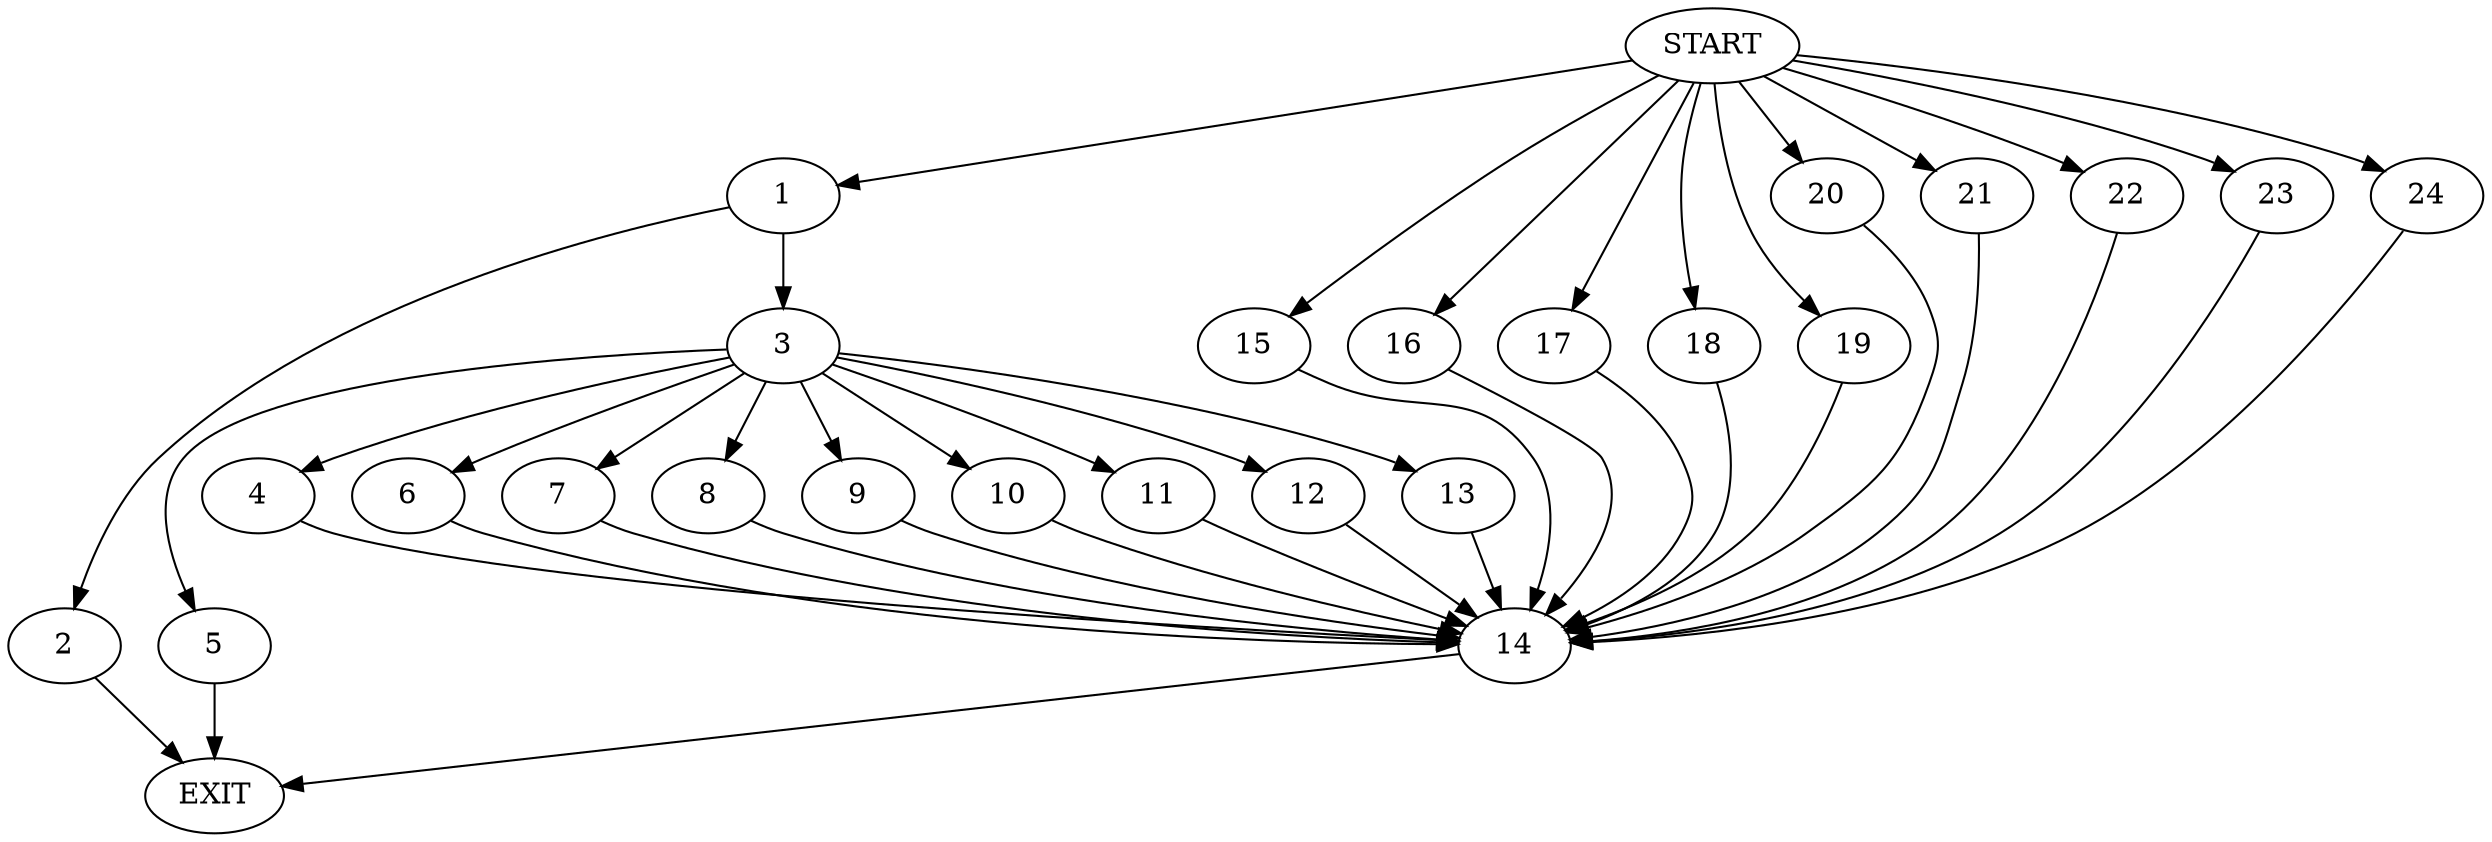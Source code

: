 digraph {
0 [label="START"]
25 [label="EXIT"]
0 -> 1
1 -> 2
1 -> 3
2 -> 25
3 -> 4
3 -> 5
3 -> 6
3 -> 7
3 -> 8
3 -> 9
3 -> 10
3 -> 11
3 -> 12
3 -> 13
7 -> 14
8 -> 14
13 -> 14
4 -> 14
10 -> 14
9 -> 14
5 -> 25
11 -> 14
12 -> 14
6 -> 14
14 -> 25
0 -> 15
15 -> 14
0 -> 16
16 -> 14
0 -> 17
17 -> 14
0 -> 18
18 -> 14
0 -> 19
19 -> 14
0 -> 20
20 -> 14
0 -> 21
21 -> 14
0 -> 22
22 -> 14
0 -> 23
23 -> 14
0 -> 24
24 -> 14
}
